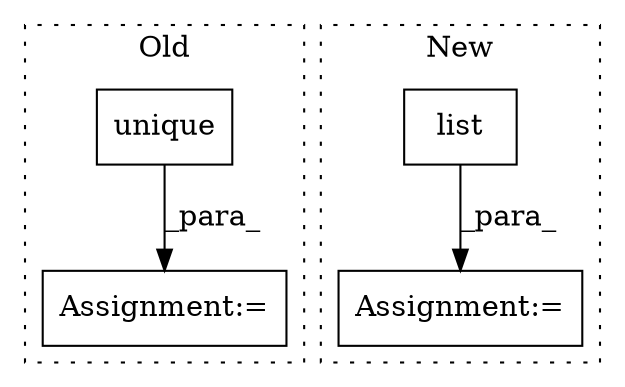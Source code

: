 digraph G {
subgraph cluster0 {
1 [label="unique" a="32" s="913" l="8" shape="box"];
4 [label="Assignment:=" a="7" s="1066,1440" l="57,2" shape="box"];
label = "Old";
style="dotted";
}
subgraph cluster1 {
2 [label="list" a="32" s="1067,1380" l="5,1" shape="box"];
3 [label="Assignment:=" a="7" s="1425" l="1" shape="box"];
label = "New";
style="dotted";
}
1 -> 4 [label="_para_"];
2 -> 3 [label="_para_"];
}